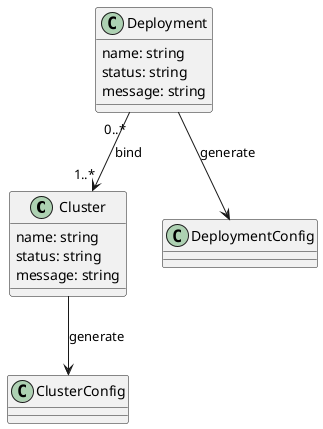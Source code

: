 @startuml "Domain Model"
class Cluster {
    name: string
    status: string
    message: string
}

class ClusterConfig

Cluster --> ClusterConfig: generate

class Deployment {
    name: string
    status: string
    message: string
}

class DeploymentConfig

Deployment --> DeploymentConfig: generate

Deployment "0..*" --> "1..*" Cluster: bind
@enduml